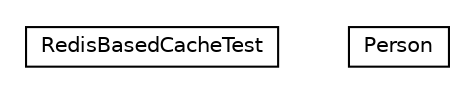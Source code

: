 #!/usr/local/bin/dot
#
# Class diagram 
# Generated by UMLGraph version R5_6_6-8-g8d7759 (http://www.umlgraph.org/)
#

digraph G {
	edge [fontname="Helvetica",fontsize=10,labelfontname="Helvetica",labelfontsize=10];
	node [fontname="Helvetica",fontsize=10,shape=plaintext];
	nodesep=0.25;
	ranksep=0.5;
	// org.dayatang.cache.redis.RedisBasedCacheTest
	c4675 [label=<<table title="org.dayatang.cache.redis.RedisBasedCacheTest" border="0" cellborder="1" cellspacing="0" cellpadding="2" port="p" href="./RedisBasedCacheTest.html">
		<tr><td><table border="0" cellspacing="0" cellpadding="1">
<tr><td align="center" balign="center"> RedisBasedCacheTest </td></tr>
		</table></td></tr>
		</table>>, URL="./RedisBasedCacheTest.html", fontname="Helvetica", fontcolor="black", fontsize=10.0];
	// org.dayatang.cache.redis.Person
	c4676 [label=<<table title="org.dayatang.cache.redis.Person" border="0" cellborder="1" cellspacing="0" cellpadding="2" port="p" href="./Person.html">
		<tr><td><table border="0" cellspacing="0" cellpadding="1">
<tr><td align="center" balign="center"> Person </td></tr>
		</table></td></tr>
		</table>>, URL="./Person.html", fontname="Helvetica", fontcolor="black", fontsize=10.0];
}

